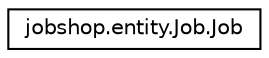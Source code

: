 digraph "Graphical Class Hierarchy"
{
  edge [fontname="Helvetica",fontsize="10",labelfontname="Helvetica",labelfontsize="10"];
  node [fontname="Helvetica",fontsize="10",shape=record];
  rankdir="LR";
  Node1 [label="jobshop.entity.Job.Job",height=0.2,width=0.4,color="black", fillcolor="white", style="filled",URL="$classjobshop_1_1entity_1_1_job_1_1_job.html"];
}
